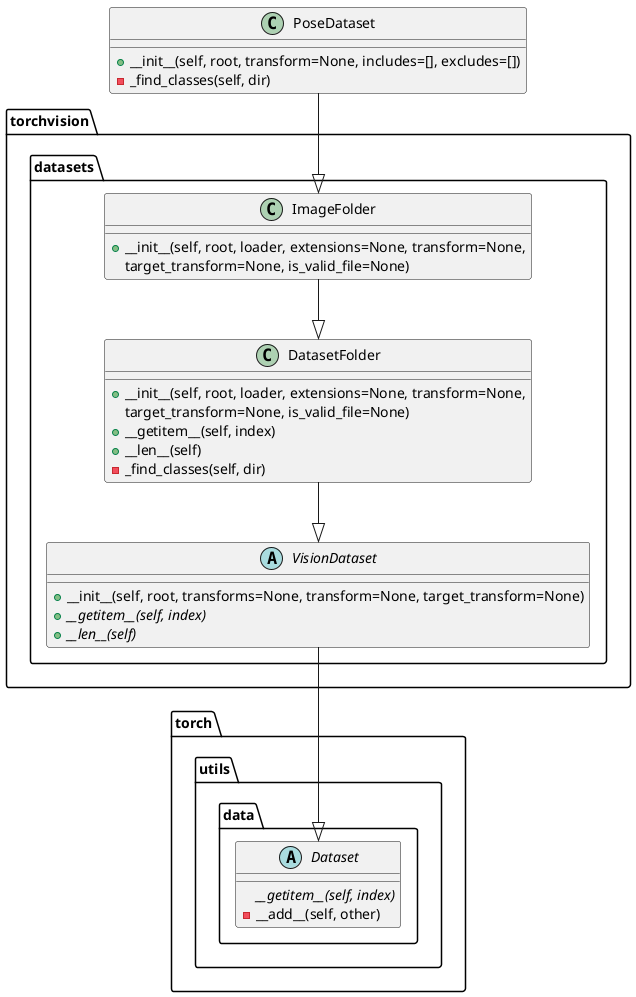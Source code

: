 @startuml dataset
class PoseDataset{
    + __init__(self, root, transform=None, includes=[], excludes=[])
    - _find_classes(self, dir)
}
class torchvision.datasets.ImageFolder{
    + __init__(self, root, loader, extensions=None, transform=None,
                 target_transform=None, is_valid_file=None)
}
class torchvision.datasets.DatasetFolder{
    + __init__(self, root, loader, extensions=None, transform=None,
                 target_transform=None, is_valid_file=None)
    + __getitem__(self, index)
    + __len__(self)
    - _find_classes(self, dir)
}

abstract class torchvision.datasets.VisionDataset{
    + __init__(self, root, transforms=None, transform=None, target_transform=None)
    + {abstract} __getitem__(self, index)
    + {abstract} __len__(self)
}
abstract class torch.utils.data.Dataset{
    {abstract} __getitem__(self, index)
    - __add__(self, other)
}

PoseDataset --|> torchvision.datasets.ImageFolder
torchvision.datasets.ImageFolder --|> torchvision.datasets.DatasetFolder
torchvision.datasets.DatasetFolder --|> torchvision.datasets.VisionDataset
torchvision.datasets.VisionDataset --|> torch.utils.data.Dataset
